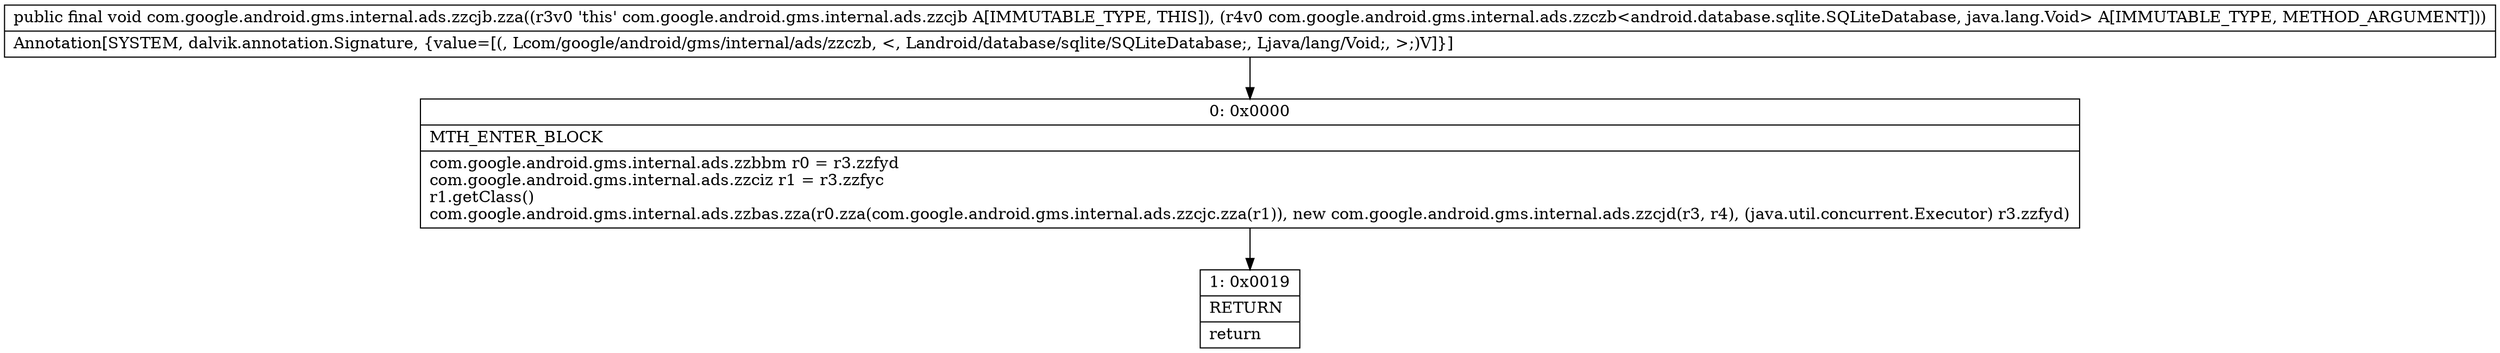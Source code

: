 digraph "CFG forcom.google.android.gms.internal.ads.zzcjb.zza(Lcom\/google\/android\/gms\/internal\/ads\/zzczb;)V" {
Node_0 [shape=record,label="{0\:\ 0x0000|MTH_ENTER_BLOCK\l|com.google.android.gms.internal.ads.zzbbm r0 = r3.zzfyd\lcom.google.android.gms.internal.ads.zzciz r1 = r3.zzfyc\lr1.getClass()\lcom.google.android.gms.internal.ads.zzbas.zza(r0.zza(com.google.android.gms.internal.ads.zzcjc.zza(r1)), new com.google.android.gms.internal.ads.zzcjd(r3, r4), (java.util.concurrent.Executor) r3.zzfyd)\l}"];
Node_1 [shape=record,label="{1\:\ 0x0019|RETURN\l|return\l}"];
MethodNode[shape=record,label="{public final void com.google.android.gms.internal.ads.zzcjb.zza((r3v0 'this' com.google.android.gms.internal.ads.zzcjb A[IMMUTABLE_TYPE, THIS]), (r4v0 com.google.android.gms.internal.ads.zzczb\<android.database.sqlite.SQLiteDatabase, java.lang.Void\> A[IMMUTABLE_TYPE, METHOD_ARGUMENT]))  | Annotation[SYSTEM, dalvik.annotation.Signature, \{value=[(, Lcom\/google\/android\/gms\/internal\/ads\/zzczb, \<, Landroid\/database\/sqlite\/SQLiteDatabase;, Ljava\/lang\/Void;, \>;)V]\}]\l}"];
MethodNode -> Node_0;
Node_0 -> Node_1;
}

